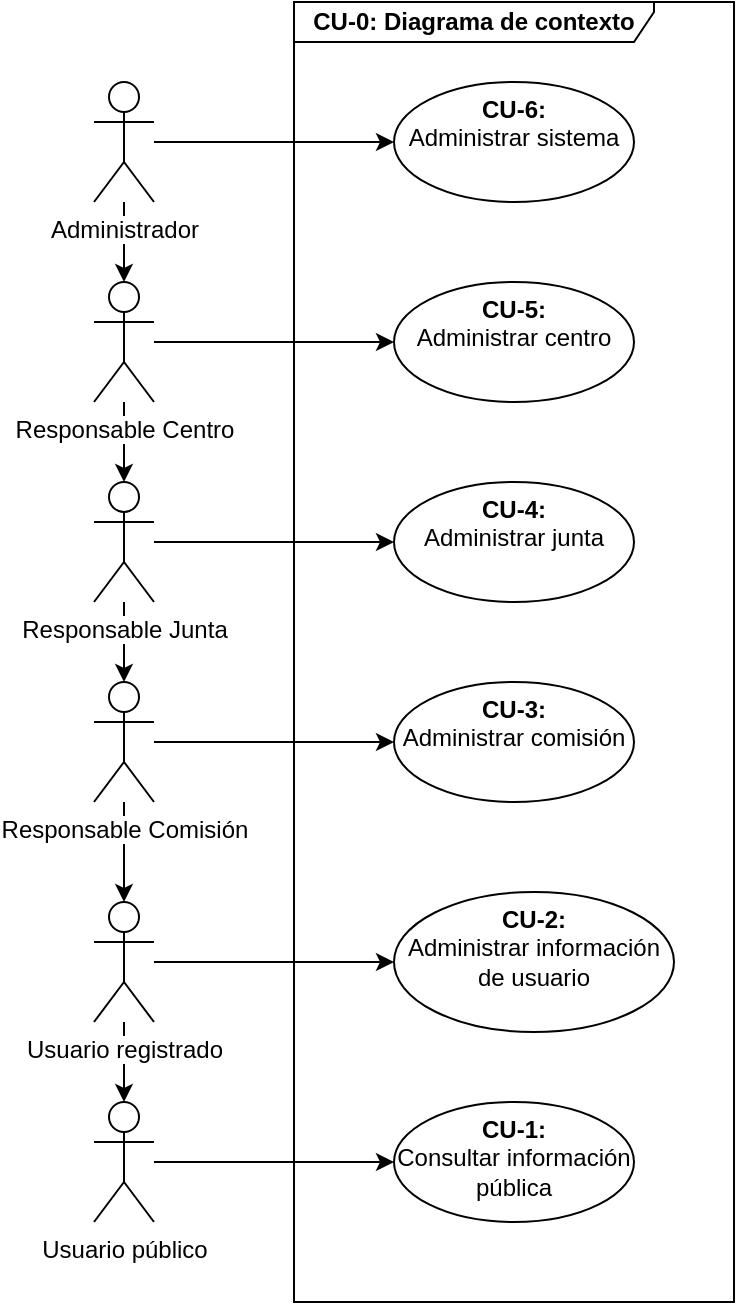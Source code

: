 <mxfile version="21.6.5" type="device">
  <diagram id="szs79xgOVXDPXgL9OrpX" name="Página-1">
    <mxGraphModel dx="1658" dy="820" grid="1" gridSize="10" guides="1" tooltips="1" connect="1" arrows="1" fold="1" page="1" pageScale="1" pageWidth="1150" pageHeight="700" math="0" shadow="0">
      <root>
        <mxCell id="0" />
        <mxCell id="1" parent="0" />
        <mxCell id="iojK_B-qJjTEx3sVhmzu-3" value="" style="edgeStyle=orthogonalEdgeStyle;rounded=0;orthogonalLoop=1;jettySize=auto;html=1;" parent="1" source="NUaUHLJXbepJ66ujS02r-6" target="NUaUHLJXbepJ66ujS02r-8" edge="1">
          <mxGeometry relative="1" as="geometry" />
        </mxCell>
        <mxCell id="iojK_B-qJjTEx3sVhmzu-2" value="" style="edgeStyle=orthogonalEdgeStyle;rounded=0;orthogonalLoop=1;jettySize=auto;html=1;" parent="1" source="NUaUHLJXbepJ66ujS02r-4" target="NUaUHLJXbepJ66ujS02r-6" edge="1">
          <mxGeometry relative="1" as="geometry" />
        </mxCell>
        <mxCell id="iojK_B-qJjTEx3sVhmzu-1" value="" style="edgeStyle=orthogonalEdgeStyle;rounded=0;orthogonalLoop=1;jettySize=auto;html=1;" parent="1" source="NUaUHLJXbepJ66ujS02r-1" target="NUaUHLJXbepJ66ujS02r-4" edge="1">
          <mxGeometry relative="1" as="geometry" />
        </mxCell>
        <mxCell id="NUaUHLJXbepJ66ujS02r-25" value="" style="edgeStyle=orthogonalEdgeStyle;rounded=0;orthogonalLoop=1;jettySize=auto;html=1;" parent="1" source="NUaUHLJXbepJ66ujS02r-1" target="NUaUHLJXbepJ66ujS02r-24" edge="1">
          <mxGeometry relative="1" as="geometry" />
        </mxCell>
        <mxCell id="NUaUHLJXbepJ66ujS02r-23" value="" style="edgeStyle=orthogonalEdgeStyle;rounded=0;orthogonalLoop=1;jettySize=auto;html=1;" parent="1" source="NUaUHLJXbepJ66ujS02r-4" target="NUaUHLJXbepJ66ujS02r-22" edge="1">
          <mxGeometry relative="1" as="geometry" />
        </mxCell>
        <mxCell id="NUaUHLJXbepJ66ujS02r-4" value="&lt;span style=&quot;background-color: rgb(255 , 255 , 255)&quot;&gt;Responsable Centro&lt;/span&gt;" style="shape=umlActor;verticalLabelPosition=bottom;verticalAlign=top;html=1;outlineConnect=0;" parent="1" vertex="1">
          <mxGeometry x="100" y="160" width="30" height="60" as="geometry" />
        </mxCell>
        <mxCell id="NUaUHLJXbepJ66ujS02r-21" value="" style="edgeStyle=orthogonalEdgeStyle;rounded=0;orthogonalLoop=1;jettySize=auto;html=1;" parent="1" source="NUaUHLJXbepJ66ujS02r-6" target="NUaUHLJXbepJ66ujS02r-20" edge="1">
          <mxGeometry relative="1" as="geometry" />
        </mxCell>
        <mxCell id="NUaUHLJXbepJ66ujS02r-6" value="&lt;span style=&quot;background-color: rgb(255 , 255 , 255)&quot;&gt;Responsable Junta&lt;/span&gt;" style="shape=umlActor;verticalLabelPosition=bottom;verticalAlign=top;html=1;outlineConnect=0;" parent="1" vertex="1">
          <mxGeometry x="100" y="260" width="30" height="60" as="geometry" />
        </mxCell>
        <mxCell id="NUaUHLJXbepJ66ujS02r-19" value="" style="edgeStyle=orthogonalEdgeStyle;rounded=0;orthogonalLoop=1;jettySize=auto;html=1;" parent="1" source="NUaUHLJXbepJ66ujS02r-8" target="NUaUHLJXbepJ66ujS02r-18" edge="1">
          <mxGeometry relative="1" as="geometry" />
        </mxCell>
        <mxCell id="LofCq1uX1t1BlsufmOgJ-8" value="" style="edgeStyle=orthogonalEdgeStyle;rounded=0;orthogonalLoop=1;jettySize=auto;html=1;" parent="1" source="NUaUHLJXbepJ66ujS02r-8" target="LofCq1uX1t1BlsufmOgJ-3" edge="1">
          <mxGeometry relative="1" as="geometry" />
        </mxCell>
        <mxCell id="NUaUHLJXbepJ66ujS02r-8" value="&lt;span style=&quot;background-color: rgb(255 , 255 , 255)&quot;&gt;Responsable Comisión&lt;/span&gt;" style="shape=umlActor;verticalLabelPosition=bottom;verticalAlign=top;html=1;outlineConnect=0;" parent="1" vertex="1">
          <mxGeometry x="100" y="360" width="30" height="60" as="geometry" />
        </mxCell>
        <mxCell id="NUaUHLJXbepJ66ujS02r-15" value="CU-0: Diagrama de contexto" style="shape=umlFrame;whiteSpace=wrap;html=1;width=180;height=20;fontStyle=1" parent="1" vertex="1">
          <mxGeometry x="200" y="20" width="220" height="650" as="geometry" />
        </mxCell>
        <mxCell id="NUaUHLJXbepJ66ujS02r-18" value="&lt;b&gt;CU-3: &lt;br&gt;&lt;/b&gt;Administrar comisión" style="ellipse;whiteSpace=wrap;html=1;verticalAlign=top;" parent="1" vertex="1">
          <mxGeometry x="250" y="360" width="120" height="60" as="geometry" />
        </mxCell>
        <mxCell id="NUaUHLJXbepJ66ujS02r-20" value="&lt;b&gt;CU-4:&lt;br&gt;&lt;/b&gt;Administrar junta" style="ellipse;whiteSpace=wrap;html=1;verticalAlign=top;" parent="1" vertex="1">
          <mxGeometry x="250" y="260" width="120" height="60" as="geometry" />
        </mxCell>
        <mxCell id="NUaUHLJXbepJ66ujS02r-22" value="&lt;b&gt;CU-5:&lt;br&gt;&lt;/b&gt;Administrar centro" style="ellipse;whiteSpace=wrap;html=1;verticalAlign=top;" parent="1" vertex="1">
          <mxGeometry x="250" y="160" width="120" height="60" as="geometry" />
        </mxCell>
        <mxCell id="NUaUHLJXbepJ66ujS02r-24" value="&lt;b&gt;CU-6:&lt;br&gt;&lt;/b&gt;Administrar sistema" style="ellipse;whiteSpace=wrap;html=1;verticalAlign=top;" parent="1" vertex="1">
          <mxGeometry x="250" y="60" width="120" height="60" as="geometry" />
        </mxCell>
        <mxCell id="NUaUHLJXbepJ66ujS02r-1" value="&lt;span style=&quot;background-color: rgb(255 , 255 , 255)&quot;&gt;Administrador&lt;/span&gt;" style="shape=umlActor;verticalLabelPosition=bottom;verticalAlign=top;html=1;outlineConnect=0;" parent="1" vertex="1">
          <mxGeometry x="100" y="60" width="30" height="60" as="geometry" />
        </mxCell>
        <mxCell id="LofCq1uX1t1BlsufmOgJ-1" value="" style="edgeStyle=orthogonalEdgeStyle;rounded=0;orthogonalLoop=1;jettySize=auto;html=1;" parent="1" source="LofCq1uX1t1BlsufmOgJ-3" target="LofCq1uX1t1BlsufmOgJ-5" edge="1">
          <mxGeometry relative="1" as="geometry" />
        </mxCell>
        <mxCell id="LofCq1uX1t1BlsufmOgJ-2" value="" style="edgeStyle=orthogonalEdgeStyle;rounded=0;orthogonalLoop=1;jettySize=auto;html=1;" parent="1" source="LofCq1uX1t1BlsufmOgJ-3" target="LofCq1uX1t1BlsufmOgJ-7" edge="1">
          <mxGeometry relative="1" as="geometry" />
        </mxCell>
        <mxCell id="LofCq1uX1t1BlsufmOgJ-3" value="&lt;span style=&quot;background-color: rgb(255 , 255 , 255)&quot;&gt;Usuario registrado&lt;/span&gt;" style="shape=umlActor;verticalLabelPosition=bottom;verticalAlign=top;html=1;outlineConnect=0;" parent="1" vertex="1">
          <mxGeometry x="100" y="470" width="30" height="60" as="geometry" />
        </mxCell>
        <mxCell id="LofCq1uX1t1BlsufmOgJ-4" value="" style="edgeStyle=orthogonalEdgeStyle;rounded=0;orthogonalLoop=1;jettySize=auto;html=1;" parent="1" source="LofCq1uX1t1BlsufmOgJ-5" target="LofCq1uX1t1BlsufmOgJ-6" edge="1">
          <mxGeometry relative="1" as="geometry" />
        </mxCell>
        <mxCell id="LofCq1uX1t1BlsufmOgJ-5" value="&lt;span style=&quot;background-color: rgb(255 , 255 , 255)&quot;&gt;Usuario público&lt;/span&gt;" style="shape=umlActor;verticalLabelPosition=bottom;verticalAlign=top;html=1;outlineConnect=0;" parent="1" vertex="1">
          <mxGeometry x="100" y="570" width="30" height="60" as="geometry" />
        </mxCell>
        <mxCell id="LofCq1uX1t1BlsufmOgJ-6" value="&lt;b&gt;CU-1: &lt;br&gt;&lt;/b&gt;Consultar información pública" style="ellipse;whiteSpace=wrap;html=1;verticalAlign=top;" parent="1" vertex="1">
          <mxGeometry x="250" y="570" width="120" height="60" as="geometry" />
        </mxCell>
        <mxCell id="LofCq1uX1t1BlsufmOgJ-7" value="&lt;b&gt;CU-2:&lt;br&gt;&lt;/b&gt;Administrar información de usuario" style="ellipse;whiteSpace=wrap;html=1;verticalAlign=top;" parent="1" vertex="1">
          <mxGeometry x="250" y="465" width="140" height="70" as="geometry" />
        </mxCell>
      </root>
    </mxGraphModel>
  </diagram>
</mxfile>
